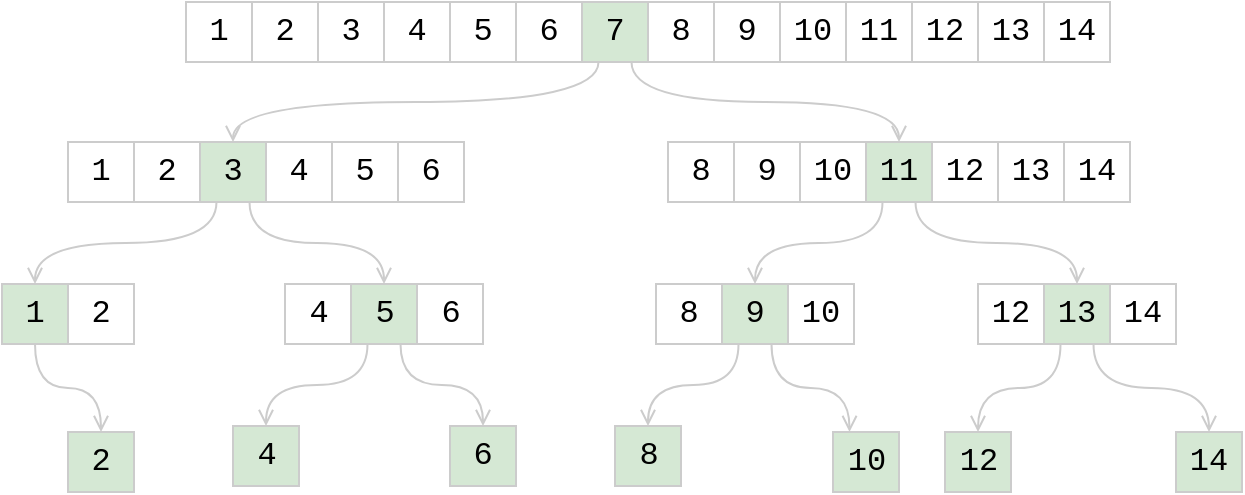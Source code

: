 <mxfile version="12.3.2" type="device" pages="4"><diagram name="v2" id="7lJYrroSqjyWKTX4Cszu"><mxGraphModel dx="946" dy="680" grid="0" gridSize="10" guides="1" tooltips="1" connect="1" arrows="1" fold="1" page="1" pageScale="1" pageWidth="827" pageHeight="1169" math="0" shadow="0"><root><mxCell id="Y4uqdMyhdSrNsO-kaeKr-0"/><mxCell id="Y4uqdMyhdSrNsO-kaeKr-1" parent="Y4uqdMyhdSrNsO-kaeKr-0"/><mxCell id="Y4uqdMyhdSrNsO-kaeKr-2" value="2" style="rounded=0;whiteSpace=wrap;html=1;fontSize=16;fontFamily=Courier New;strokeColor=#CCCCCC;" parent="Y4uqdMyhdSrNsO-kaeKr-1" vertex="1"><mxGeometry x="162" y="79" width="33" height="30" as="geometry"/></mxCell><mxCell id="Y4uqdMyhdSrNsO-kaeKr-3" value="3" style="rounded=0;whiteSpace=wrap;html=1;fontSize=16;fontFamily=Courier New;strokeColor=#CCCCCC;" parent="Y4uqdMyhdSrNsO-kaeKr-1" vertex="1"><mxGeometry x="195" y="79" width="33" height="30" as="geometry"/></mxCell><mxCell id="Y4uqdMyhdSrNsO-kaeKr-4" value="4" style="rounded=0;whiteSpace=wrap;html=1;fontSize=16;fontFamily=Courier New;strokeColor=#CCCCCC;" parent="Y4uqdMyhdSrNsO-kaeKr-1" vertex="1"><mxGeometry x="228" y="79" width="33" height="30" as="geometry"/></mxCell><mxCell id="Y4uqdMyhdSrNsO-kaeKr-5" value="5" style="rounded=0;whiteSpace=wrap;html=1;fontSize=16;fontFamily=Courier New;strokeColor=#CCCCCC;" parent="Y4uqdMyhdSrNsO-kaeKr-1" vertex="1"><mxGeometry x="261" y="79" width="33" height="30" as="geometry"/></mxCell><mxCell id="Y4uqdMyhdSrNsO-kaeKr-6" value="6" style="rounded=0;whiteSpace=wrap;html=1;fontSize=16;fontFamily=Courier New;strokeColor=#CCCCCC;" parent="Y4uqdMyhdSrNsO-kaeKr-1" vertex="1"><mxGeometry x="294" y="79" width="33" height="30" as="geometry"/></mxCell><mxCell id="Y4uqdMyhdSrNsO-kaeKr-7" style="edgeStyle=orthogonalEdgeStyle;rounded=0;orthogonalLoop=1;jettySize=auto;html=1;exitX=0.25;exitY=1;exitDx=0;exitDy=0;entryX=0.5;entryY=0;entryDx=0;entryDy=0;fontFamily=Courier New;fontSize=16;curved=1;strokeColor=#CCCCCC;endArrow=open;endFill=0;" parent="Y4uqdMyhdSrNsO-kaeKr-1" source="Y4uqdMyhdSrNsO-kaeKr-9" target="Y4uqdMyhdSrNsO-kaeKr-21" edge="1"><mxGeometry relative="1" as="geometry"/></mxCell><mxCell id="Y4uqdMyhdSrNsO-kaeKr-8" style="edgeStyle=orthogonalEdgeStyle;rounded=0;orthogonalLoop=1;jettySize=auto;html=1;exitX=0.75;exitY=1;exitDx=0;exitDy=0;entryX=0.5;entryY=0;entryDx=0;entryDy=0;fontFamily=Courier New;fontSize=16;curved=1;strokeColor=#CCCCCC;endArrow=open;endFill=0;" parent="Y4uqdMyhdSrNsO-kaeKr-1" source="Y4uqdMyhdSrNsO-kaeKr-9" target="Y4uqdMyhdSrNsO-kaeKr-31" edge="1"><mxGeometry relative="1" as="geometry"/></mxCell><mxCell id="Y4uqdMyhdSrNsO-kaeKr-9" value="7" style="rounded=0;whiteSpace=wrap;html=1;fontSize=16;fontFamily=Courier New;fillColor=#d5e8d4;strokeColor=#CCCCCC;" parent="Y4uqdMyhdSrNsO-kaeKr-1" vertex="1"><mxGeometry x="327" y="79" width="33" height="30" as="geometry"/></mxCell><mxCell id="Y4uqdMyhdSrNsO-kaeKr-10" value="8" style="rounded=0;whiteSpace=wrap;html=1;fontSize=16;fontFamily=Courier New;strokeColor=#CCCCCC;" parent="Y4uqdMyhdSrNsO-kaeKr-1" vertex="1"><mxGeometry x="360" y="79" width="33" height="30" as="geometry"/></mxCell><mxCell id="Y4uqdMyhdSrNsO-kaeKr-11" value="9" style="rounded=0;whiteSpace=wrap;html=1;fontSize=16;fontFamily=Courier New;strokeColor=#CCCCCC;" parent="Y4uqdMyhdSrNsO-kaeKr-1" vertex="1"><mxGeometry x="393" y="79" width="33" height="30" as="geometry"/></mxCell><mxCell id="Y4uqdMyhdSrNsO-kaeKr-12" value="10" style="rounded=0;whiteSpace=wrap;html=1;fontSize=16;fontFamily=Courier New;strokeColor=#CCCCCC;" parent="Y4uqdMyhdSrNsO-kaeKr-1" vertex="1"><mxGeometry x="426" y="79" width="33" height="30" as="geometry"/></mxCell><mxCell id="Y4uqdMyhdSrNsO-kaeKr-13" value="11" style="rounded=0;whiteSpace=wrap;html=1;fontSize=16;fontFamily=Courier New;strokeColor=#CCCCCC;" parent="Y4uqdMyhdSrNsO-kaeKr-1" vertex="1"><mxGeometry x="459" y="79" width="33" height="30" as="geometry"/></mxCell><mxCell id="Y4uqdMyhdSrNsO-kaeKr-14" value="12" style="rounded=0;whiteSpace=wrap;html=1;fontSize=16;fontFamily=Courier New;strokeColor=#CCCCCC;" parent="Y4uqdMyhdSrNsO-kaeKr-1" vertex="1"><mxGeometry x="492" y="79" width="33" height="30" as="geometry"/></mxCell><mxCell id="Y4uqdMyhdSrNsO-kaeKr-15" value="13" style="rounded=0;whiteSpace=wrap;html=1;fontSize=16;fontFamily=Courier New;strokeColor=#CCCCCC;" parent="Y4uqdMyhdSrNsO-kaeKr-1" vertex="1"><mxGeometry x="525" y="79" width="33" height="30" as="geometry"/></mxCell><mxCell id="Y4uqdMyhdSrNsO-kaeKr-16" value="14" style="rounded=0;whiteSpace=wrap;html=1;fontSize=16;fontFamily=Courier New;strokeColor=#CCCCCC;" parent="Y4uqdMyhdSrNsO-kaeKr-1" vertex="1"><mxGeometry x="558" y="79" width="33" height="30" as="geometry"/></mxCell><mxCell id="Y4uqdMyhdSrNsO-kaeKr-17" value="1" style="rounded=0;whiteSpace=wrap;html=1;fontSize=16;fontFamily=Courier New;strokeColor=#CCCCCC;" parent="Y4uqdMyhdSrNsO-kaeKr-1" vertex="1"><mxGeometry x="129" y="79" width="33" height="30" as="geometry"/></mxCell><mxCell id="Y4uqdMyhdSrNsO-kaeKr-18" value="2" style="rounded=0;whiteSpace=wrap;html=1;fontSize=16;fontFamily=Courier New;strokeColor=#CCCCCC;" parent="Y4uqdMyhdSrNsO-kaeKr-1" vertex="1"><mxGeometry x="103" y="149" width="33" height="30" as="geometry"/></mxCell><mxCell id="Y4uqdMyhdSrNsO-kaeKr-19" style="edgeStyle=orthogonalEdgeStyle;rounded=0;orthogonalLoop=1;jettySize=auto;html=1;exitX=0.25;exitY=1;exitDx=0;exitDy=0;entryX=0.5;entryY=0;entryDx=0;entryDy=0;fontFamily=Courier New;fontSize=16;curved=1;strokeColor=#CCCCCC;endArrow=open;endFill=0;" parent="Y4uqdMyhdSrNsO-kaeKr-1" source="Y4uqdMyhdSrNsO-kaeKr-21" target="Y4uqdMyhdSrNsO-kaeKr-37" edge="1"><mxGeometry relative="1" as="geometry"/></mxCell><mxCell id="Y4uqdMyhdSrNsO-kaeKr-20" style="edgeStyle=orthogonalEdgeStyle;rounded=0;orthogonalLoop=1;jettySize=auto;html=1;exitX=0.75;exitY=1;exitDx=0;exitDy=0;fontFamily=Courier New;fontSize=16;curved=1;strokeColor=#CCCCCC;endArrow=open;endFill=0;" parent="Y4uqdMyhdSrNsO-kaeKr-1" source="Y4uqdMyhdSrNsO-kaeKr-21" target="Y4uqdMyhdSrNsO-kaeKr-41" edge="1"><mxGeometry relative="1" as="geometry"/></mxCell><mxCell id="Y4uqdMyhdSrNsO-kaeKr-21" value="3" style="rounded=0;whiteSpace=wrap;html=1;fontSize=16;fontFamily=Courier New;fillColor=#d5e8d4;strokeColor=#CCCCCC;" parent="Y4uqdMyhdSrNsO-kaeKr-1" vertex="1"><mxGeometry x="136" y="149" width="33" height="30" as="geometry"/></mxCell><mxCell id="Y4uqdMyhdSrNsO-kaeKr-22" value="4" style="rounded=0;whiteSpace=wrap;html=1;fontSize=16;fontFamily=Courier New;strokeColor=#CCCCCC;" parent="Y4uqdMyhdSrNsO-kaeKr-1" vertex="1"><mxGeometry x="169" y="149" width="33" height="30" as="geometry"/></mxCell><mxCell id="Y4uqdMyhdSrNsO-kaeKr-23" value="5" style="rounded=0;whiteSpace=wrap;html=1;fontSize=16;fontFamily=Courier New;strokeColor=#CCCCCC;" parent="Y4uqdMyhdSrNsO-kaeKr-1" vertex="1"><mxGeometry x="202" y="149" width="33" height="30" as="geometry"/></mxCell><mxCell id="Y4uqdMyhdSrNsO-kaeKr-24" value="6" style="rounded=0;whiteSpace=wrap;html=1;fontSize=16;fontFamily=Courier New;strokeColor=#CCCCCC;" parent="Y4uqdMyhdSrNsO-kaeKr-1" vertex="1"><mxGeometry x="235" y="149" width="33" height="30" as="geometry"/></mxCell><mxCell id="Y4uqdMyhdSrNsO-kaeKr-25" value="1" style="rounded=0;whiteSpace=wrap;html=1;fontSize=16;fontFamily=Courier New;strokeColor=#CCCCCC;" parent="Y4uqdMyhdSrNsO-kaeKr-1" vertex="1"><mxGeometry x="70" y="149" width="33" height="30" as="geometry"/></mxCell><mxCell id="Y4uqdMyhdSrNsO-kaeKr-26" value="8" style="rounded=0;whiteSpace=wrap;html=1;fontSize=16;fontFamily=Courier New;strokeColor=#CCCCCC;" parent="Y4uqdMyhdSrNsO-kaeKr-1" vertex="1"><mxGeometry x="370" y="149" width="33" height="30" as="geometry"/></mxCell><mxCell id="Y4uqdMyhdSrNsO-kaeKr-27" value="9" style="rounded=0;whiteSpace=wrap;html=1;fontSize=16;fontFamily=Courier New;strokeColor=#CCCCCC;" parent="Y4uqdMyhdSrNsO-kaeKr-1" vertex="1"><mxGeometry x="403" y="149" width="33" height="30" as="geometry"/></mxCell><mxCell id="Y4uqdMyhdSrNsO-kaeKr-28" value="10" style="rounded=0;whiteSpace=wrap;html=1;fontSize=16;fontFamily=Courier New;strokeColor=#CCCCCC;" parent="Y4uqdMyhdSrNsO-kaeKr-1" vertex="1"><mxGeometry x="436" y="149" width="33" height="30" as="geometry"/></mxCell><mxCell id="Y4uqdMyhdSrNsO-kaeKr-29" style="edgeStyle=orthogonalEdgeStyle;rounded=0;orthogonalLoop=1;jettySize=auto;html=1;exitX=0.25;exitY=1;exitDx=0;exitDy=0;entryX=0.5;entryY=0;entryDx=0;entryDy=0;fontFamily=Courier New;fontSize=16;curved=1;strokeColor=#CCCCCC;endArrow=open;endFill=0;" parent="Y4uqdMyhdSrNsO-kaeKr-1" source="Y4uqdMyhdSrNsO-kaeKr-31" target="Y4uqdMyhdSrNsO-kaeKr-46" edge="1"><mxGeometry relative="1" as="geometry"/></mxCell><mxCell id="Y4uqdMyhdSrNsO-kaeKr-30" style="edgeStyle=orthogonalEdgeStyle;rounded=0;orthogonalLoop=1;jettySize=auto;html=1;exitX=0.75;exitY=1;exitDx=0;exitDy=0;entryX=0.5;entryY=0;entryDx=0;entryDy=0;fontFamily=Courier New;fontSize=16;curved=1;strokeColor=#CCCCCC;endArrow=open;endFill=0;" parent="Y4uqdMyhdSrNsO-kaeKr-1" source="Y4uqdMyhdSrNsO-kaeKr-31" target="Y4uqdMyhdSrNsO-kaeKr-51" edge="1"><mxGeometry relative="1" as="geometry"/></mxCell><mxCell id="Y4uqdMyhdSrNsO-kaeKr-31" value="11" style="rounded=0;whiteSpace=wrap;html=1;fontSize=16;fontFamily=Courier New;fillColor=#d5e8d4;strokeColor=#CCCCCC;" parent="Y4uqdMyhdSrNsO-kaeKr-1" vertex="1"><mxGeometry x="469" y="149" width="33" height="30" as="geometry"/></mxCell><mxCell id="Y4uqdMyhdSrNsO-kaeKr-32" value="12" style="rounded=0;whiteSpace=wrap;html=1;fontSize=16;fontFamily=Courier New;strokeColor=#CCCCCC;" parent="Y4uqdMyhdSrNsO-kaeKr-1" vertex="1"><mxGeometry x="502" y="149" width="33" height="30" as="geometry"/></mxCell><mxCell id="Y4uqdMyhdSrNsO-kaeKr-33" value="13" style="rounded=0;whiteSpace=wrap;html=1;fontSize=16;fontFamily=Courier New;strokeColor=#CCCCCC;" parent="Y4uqdMyhdSrNsO-kaeKr-1" vertex="1"><mxGeometry x="535" y="149" width="33" height="30" as="geometry"/></mxCell><mxCell id="Y4uqdMyhdSrNsO-kaeKr-34" value="14" style="rounded=0;whiteSpace=wrap;html=1;fontSize=16;fontFamily=Courier New;strokeColor=#CCCCCC;" parent="Y4uqdMyhdSrNsO-kaeKr-1" vertex="1"><mxGeometry x="568" y="149" width="33" height="30" as="geometry"/></mxCell><mxCell id="Y4uqdMyhdSrNsO-kaeKr-35" value="2" style="rounded=0;whiteSpace=wrap;html=1;fontSize=16;fontFamily=Courier New;strokeColor=#CCCCCC;" parent="Y4uqdMyhdSrNsO-kaeKr-1" vertex="1"><mxGeometry x="70" y="220" width="33" height="30" as="geometry"/></mxCell><mxCell id="Y4uqdMyhdSrNsO-kaeKr-36" style="edgeStyle=orthogonalEdgeStyle;rounded=0;orthogonalLoop=1;jettySize=auto;html=1;exitX=0.5;exitY=1;exitDx=0;exitDy=0;entryX=0.5;entryY=0;entryDx=0;entryDy=0;fontFamily=Courier New;fontSize=16;curved=1;strokeColor=#CCCCCC;endArrow=open;endFill=0;" parent="Y4uqdMyhdSrNsO-kaeKr-1" source="Y4uqdMyhdSrNsO-kaeKr-37" target="Y4uqdMyhdSrNsO-kaeKr-53" edge="1"><mxGeometry relative="1" as="geometry"/></mxCell><mxCell id="Y4uqdMyhdSrNsO-kaeKr-37" value="1" style="rounded=0;whiteSpace=wrap;html=1;fontSize=16;fontFamily=Courier New;fillColor=#d5e8d4;strokeColor=#CCCCCC;" parent="Y4uqdMyhdSrNsO-kaeKr-1" vertex="1"><mxGeometry x="37" y="220" width="33" height="30" as="geometry"/></mxCell><mxCell id="Y4uqdMyhdSrNsO-kaeKr-38" value="4" style="rounded=0;whiteSpace=wrap;html=1;fontSize=16;fontFamily=Courier New;strokeColor=#CCCCCC;" parent="Y4uqdMyhdSrNsO-kaeKr-1" vertex="1"><mxGeometry x="178.5" y="220" width="33" height="30" as="geometry"/></mxCell><mxCell id="Y4uqdMyhdSrNsO-kaeKr-39" style="edgeStyle=orthogonalEdgeStyle;rounded=0;orthogonalLoop=1;jettySize=auto;html=1;exitX=0.25;exitY=1;exitDx=0;exitDy=0;fontFamily=Courier New;fontSize=16;curved=1;strokeColor=#CCCCCC;endArrow=open;endFill=0;" parent="Y4uqdMyhdSrNsO-kaeKr-1" source="Y4uqdMyhdSrNsO-kaeKr-41" target="Y4uqdMyhdSrNsO-kaeKr-54" edge="1"><mxGeometry relative="1" as="geometry"/></mxCell><mxCell id="Y4uqdMyhdSrNsO-kaeKr-40" style="edgeStyle=orthogonalEdgeStyle;rounded=0;orthogonalLoop=1;jettySize=auto;html=1;exitX=0.75;exitY=1;exitDx=0;exitDy=0;fontFamily=Courier New;fontSize=16;curved=1;strokeColor=#CCCCCC;endArrow=open;endFill=0;" parent="Y4uqdMyhdSrNsO-kaeKr-1" source="Y4uqdMyhdSrNsO-kaeKr-41" target="Y4uqdMyhdSrNsO-kaeKr-55" edge="1"><mxGeometry relative="1" as="geometry"/></mxCell><mxCell id="Y4uqdMyhdSrNsO-kaeKr-41" value="5" style="rounded=0;whiteSpace=wrap;html=1;fontSize=16;fontFamily=Courier New;fillColor=#d5e8d4;strokeColor=#CCCCCC;" parent="Y4uqdMyhdSrNsO-kaeKr-1" vertex="1"><mxGeometry x="211.5" y="220" width="33" height="30" as="geometry"/></mxCell><mxCell id="Y4uqdMyhdSrNsO-kaeKr-42" value="6" style="rounded=0;whiteSpace=wrap;html=1;fontSize=16;fontFamily=Courier New;strokeColor=#CCCCCC;" parent="Y4uqdMyhdSrNsO-kaeKr-1" vertex="1"><mxGeometry x="244.5" y="220" width="33" height="30" as="geometry"/></mxCell><mxCell id="Y4uqdMyhdSrNsO-kaeKr-43" value="8" style="rounded=0;whiteSpace=wrap;html=1;fontSize=16;fontFamily=Courier New;strokeColor=#CCCCCC;" parent="Y4uqdMyhdSrNsO-kaeKr-1" vertex="1"><mxGeometry x="364" y="220" width="33" height="30" as="geometry"/></mxCell><mxCell id="Y4uqdMyhdSrNsO-kaeKr-44" style="edgeStyle=orthogonalEdgeStyle;rounded=0;orthogonalLoop=1;jettySize=auto;html=1;exitX=0.75;exitY=1;exitDx=0;exitDy=0;entryX=0.25;entryY=0;entryDx=0;entryDy=0;fontFamily=Courier New;fontSize=16;curved=1;strokeColor=#CCCCCC;endArrow=open;endFill=0;" parent="Y4uqdMyhdSrNsO-kaeKr-1" source="Y4uqdMyhdSrNsO-kaeKr-46" target="Y4uqdMyhdSrNsO-kaeKr-57" edge="1"><mxGeometry relative="1" as="geometry"/></mxCell><mxCell id="Y4uqdMyhdSrNsO-kaeKr-45" style="edgeStyle=orthogonalEdgeStyle;rounded=0;orthogonalLoop=1;jettySize=auto;html=1;exitX=0.25;exitY=1;exitDx=0;exitDy=0;entryX=0.5;entryY=0;entryDx=0;entryDy=0;fontFamily=Courier New;fontSize=16;curved=1;strokeColor=#CCCCCC;endArrow=open;endFill=0;" parent="Y4uqdMyhdSrNsO-kaeKr-1" source="Y4uqdMyhdSrNsO-kaeKr-46" target="Y4uqdMyhdSrNsO-kaeKr-56" edge="1"><mxGeometry relative="1" as="geometry"/></mxCell><mxCell id="Y4uqdMyhdSrNsO-kaeKr-46" value="9" style="rounded=0;whiteSpace=wrap;html=1;fontSize=16;fontFamily=Courier New;fillColor=#d5e8d4;strokeColor=#CCCCCC;" parent="Y4uqdMyhdSrNsO-kaeKr-1" vertex="1"><mxGeometry x="397" y="220" width="33" height="30" as="geometry"/></mxCell><mxCell id="Y4uqdMyhdSrNsO-kaeKr-47" value="10" style="rounded=0;whiteSpace=wrap;html=1;fontSize=16;fontFamily=Courier New;strokeColor=#CCCCCC;" parent="Y4uqdMyhdSrNsO-kaeKr-1" vertex="1"><mxGeometry x="430" y="220" width="33" height="30" as="geometry"/></mxCell><mxCell id="Y4uqdMyhdSrNsO-kaeKr-48" value="12" style="rounded=0;whiteSpace=wrap;html=1;fontSize=16;fontFamily=Courier New;strokeColor=#CCCCCC;" parent="Y4uqdMyhdSrNsO-kaeKr-1" vertex="1"><mxGeometry x="525" y="220" width="33" height="30" as="geometry"/></mxCell><mxCell id="Y4uqdMyhdSrNsO-kaeKr-49" style="edgeStyle=orthogonalEdgeStyle;rounded=0;orthogonalLoop=1;jettySize=auto;html=1;exitX=0.25;exitY=1;exitDx=0;exitDy=0;entryX=0.5;entryY=0;entryDx=0;entryDy=0;fontFamily=Courier New;fontSize=16;curved=1;strokeColor=#CCCCCC;endArrow=open;endFill=0;" parent="Y4uqdMyhdSrNsO-kaeKr-1" source="Y4uqdMyhdSrNsO-kaeKr-51" target="Y4uqdMyhdSrNsO-kaeKr-58" edge="1"><mxGeometry relative="1" as="geometry"/></mxCell><mxCell id="Y4uqdMyhdSrNsO-kaeKr-50" style="edgeStyle=orthogonalEdgeStyle;rounded=0;orthogonalLoop=1;jettySize=auto;html=1;exitX=0.75;exitY=1;exitDx=0;exitDy=0;fontFamily=Courier New;fontSize=16;curved=1;strokeColor=#CCCCCC;endArrow=open;endFill=0;" parent="Y4uqdMyhdSrNsO-kaeKr-1" source="Y4uqdMyhdSrNsO-kaeKr-51" target="Y4uqdMyhdSrNsO-kaeKr-59" edge="1"><mxGeometry relative="1" as="geometry"/></mxCell><mxCell id="Y4uqdMyhdSrNsO-kaeKr-51" value="13" style="rounded=0;whiteSpace=wrap;html=1;fontSize=16;fontFamily=Courier New;fillColor=#d5e8d4;strokeColor=#CCCCCC;" parent="Y4uqdMyhdSrNsO-kaeKr-1" vertex="1"><mxGeometry x="558" y="220" width="33" height="30" as="geometry"/></mxCell><mxCell id="Y4uqdMyhdSrNsO-kaeKr-52" value="14" style="rounded=0;whiteSpace=wrap;html=1;fontSize=16;fontFamily=Courier New;strokeColor=#CCCCCC;" parent="Y4uqdMyhdSrNsO-kaeKr-1" vertex="1"><mxGeometry x="591" y="220" width="33" height="30" as="geometry"/></mxCell><mxCell id="Y4uqdMyhdSrNsO-kaeKr-53" value="2" style="rounded=0;whiteSpace=wrap;html=1;fontSize=16;fontFamily=Courier New;fillColor=#d5e8d4;strokeColor=#CCCCCC;" parent="Y4uqdMyhdSrNsO-kaeKr-1" vertex="1"><mxGeometry x="70" y="294" width="33" height="30" as="geometry"/></mxCell><mxCell id="Y4uqdMyhdSrNsO-kaeKr-54" value="4" style="rounded=0;whiteSpace=wrap;html=1;fontSize=16;fontFamily=Courier New;fillColor=#d5e8d4;strokeColor=#CCCCCC;" parent="Y4uqdMyhdSrNsO-kaeKr-1" vertex="1"><mxGeometry x="152.5" y="291" width="33" height="30" as="geometry"/></mxCell><mxCell id="Y4uqdMyhdSrNsO-kaeKr-55" value="6" style="rounded=0;whiteSpace=wrap;html=1;fontSize=16;fontFamily=Courier New;fillColor=#d5e8d4;strokeColor=#CCCCCC;" parent="Y4uqdMyhdSrNsO-kaeKr-1" vertex="1"><mxGeometry x="261" y="291" width="33" height="30" as="geometry"/></mxCell><mxCell id="Y4uqdMyhdSrNsO-kaeKr-56" value="8" style="rounded=0;whiteSpace=wrap;html=1;fontSize=16;fontFamily=Courier New;fillColor=#d5e8d4;strokeColor=#CCCCCC;" parent="Y4uqdMyhdSrNsO-kaeKr-1" vertex="1"><mxGeometry x="343.5" y="291" width="33" height="30" as="geometry"/></mxCell><mxCell id="Y4uqdMyhdSrNsO-kaeKr-57" value="10" style="rounded=0;whiteSpace=wrap;html=1;fontSize=16;fontFamily=Courier New;fillColor=#d5e8d4;strokeColor=#CCCCCC;" parent="Y4uqdMyhdSrNsO-kaeKr-1" vertex="1"><mxGeometry x="452.5" y="294" width="33" height="30" as="geometry"/></mxCell><mxCell id="Y4uqdMyhdSrNsO-kaeKr-58" value="12" style="rounded=0;whiteSpace=wrap;html=1;fontSize=16;fontFamily=Courier New;fillColor=#d5e8d4;strokeColor=#CCCCCC;" parent="Y4uqdMyhdSrNsO-kaeKr-1" vertex="1"><mxGeometry x="508.5" y="294" width="33" height="30" as="geometry"/></mxCell><mxCell id="Y4uqdMyhdSrNsO-kaeKr-59" value="14" style="rounded=0;whiteSpace=wrap;html=1;fontSize=16;fontFamily=Courier New;fillColor=#d5e8d4;strokeColor=#CCCCCC;" parent="Y4uqdMyhdSrNsO-kaeKr-1" vertex="1"><mxGeometry x="624" y="294" width="33" height="30" as="geometry"/></mxCell></root></mxGraphModel></diagram><diagram id="-2y6bXftov10e2SPXO-E" name="merge sort"><mxGraphModel dx="378" dy="272" grid="1" gridSize="10" guides="1" tooltips="1" connect="1" arrows="1" fold="1" page="1" pageScale="1" pageWidth="827" pageHeight="1169" math="0" shadow="0"><root><mxCell id="rEz4fcOMUnYc_8mYjlGf-0"/><mxCell id="rEz4fcOMUnYc_8mYjlGf-1" parent="rEz4fcOMUnYc_8mYjlGf-0"/><mxCell id="UuM32D03puQmRYIrZAV6-15" style="edgeStyle=orthogonalEdgeStyle;rounded=0;orthogonalLoop=1;jettySize=auto;html=1;exitX=0.25;exitY=1;exitDx=0;exitDy=0;" edge="1" parent="rEz4fcOMUnYc_8mYjlGf-1" source="UuM32D03puQmRYIrZAV6-14" target="UuM32D03puQmRYIrZAV6-12"><mxGeometry relative="1" as="geometry"/></mxCell><mxCell id="UuM32D03puQmRYIrZAV6-16" style="edgeStyle=orthogonalEdgeStyle;rounded=0;orthogonalLoop=1;jettySize=auto;html=1;exitX=0.75;exitY=1;exitDx=0;exitDy=0;" edge="1" parent="rEz4fcOMUnYc_8mYjlGf-1" source="UuM32D03puQmRYIrZAV6-14" target="UuM32D03puQmRYIrZAV6-13"><mxGeometry relative="1" as="geometry"/></mxCell><mxCell id="UuM32D03puQmRYIrZAV6-14" value="" style="rounded=0;whiteSpace=wrap;html=1;dashed=1;strokeColor=#808080;" vertex="1" parent="rEz4fcOMUnYc_8mYjlGf-1"><mxGeometry x="291" y="73" width="244" height="58" as="geometry"/></mxCell><mxCell id="UuM32D03puQmRYIrZAV6-13" value="" style="rounded=0;whiteSpace=wrap;html=1;dashed=1;strokeColor=#808080;" vertex="1" parent="rEz4fcOMUnYc_8mYjlGf-1"><mxGeometry x="475" y="168" width="120" height="42" as="geometry"/></mxCell><mxCell id="UuM32D03puQmRYIrZAV6-31" style="edgeStyle=orthogonalEdgeStyle;rounded=0;orthogonalLoop=1;jettySize=auto;html=1;exitX=0.25;exitY=1;exitDx=0;exitDy=0;entryX=0.5;entryY=0;entryDx=0;entryDy=0;" edge="1" parent="rEz4fcOMUnYc_8mYjlGf-1" source="UuM32D03puQmRYIrZAV6-12" target="UuM32D03puQmRYIrZAV6-19"><mxGeometry relative="1" as="geometry"><Array as="points"><mxPoint x="261" y="220"/><mxPoint x="196" y="220"/></Array></mxGeometry></mxCell><mxCell id="UuM32D03puQmRYIrZAV6-32" style="edgeStyle=orthogonalEdgeStyle;rounded=0;orthogonalLoop=1;jettySize=auto;html=1;exitX=0.75;exitY=1;exitDx=0;exitDy=0;entryX=0.25;entryY=0;entryDx=0;entryDy=0;" edge="1" parent="rEz4fcOMUnYc_8mYjlGf-1" source="UuM32D03puQmRYIrZAV6-12" target="UuM32D03puQmRYIrZAV6-20"><mxGeometry relative="1" as="geometry"><Array as="points"><mxPoint x="321" y="220"/><mxPoint x="347" y="220"/></Array></mxGeometry></mxCell><mxCell id="UuM32D03puQmRYIrZAV6-12" value="" style="rounded=0;whiteSpace=wrap;html=1;dashed=1;strokeColor=#808080;" vertex="1" parent="rEz4fcOMUnYc_8mYjlGf-1"><mxGeometry x="231" y="168" width="120" height="42" as="geometry"/></mxCell><mxCell id="UuM32D03puQmRYIrZAV6-0" value="4" style="rounded=0;whiteSpace=wrap;html=1;fontSize=16;fontFamily=Courier New;strokeColor=#CCCCCC;" vertex="1" parent="rEz4fcOMUnYc_8mYjlGf-1"><mxGeometry x="347" y="83" width="33" height="30" as="geometry"/></mxCell><mxCell id="UuM32D03puQmRYIrZAV6-1" value="2" style="rounded=0;whiteSpace=wrap;html=1;fontSize=16;fontFamily=Courier New;strokeColor=#CCCCCC;" vertex="1" parent="rEz4fcOMUnYc_8mYjlGf-1"><mxGeometry x="380" y="83" width="33" height="30" as="geometry"/></mxCell><mxCell id="UuM32D03puQmRYIrZAV6-2" value="8" style="rounded=0;whiteSpace=wrap;html=1;fontSize=16;fontFamily=Courier New;strokeColor=#CCCCCC;" vertex="1" parent="rEz4fcOMUnYc_8mYjlGf-1"><mxGeometry x="413" y="83" width="33" height="30" as="geometry"/></mxCell><mxCell id="UuM32D03puQmRYIrZAV6-3" value="3" style="rounded=0;whiteSpace=wrap;html=1;fontSize=16;fontFamily=Courier New;strokeColor=#CCCCCC;" vertex="1" parent="rEz4fcOMUnYc_8mYjlGf-1"><mxGeometry x="446" y="83" width="33" height="30" as="geometry"/></mxCell><mxCell id="UuM32D03puQmRYIrZAV6-4" value="1" style="rounded=0;whiteSpace=wrap;html=1;fontSize=16;fontFamily=Courier New;strokeColor=#CCCCCC;" vertex="1" parent="rEz4fcOMUnYc_8mYjlGf-1"><mxGeometry x="479" y="83" width="33" height="30" as="geometry"/></mxCell><mxCell id="UuM32D03puQmRYIrZAV6-5" value="6" style="rounded=0;whiteSpace=wrap;html=1;fontSize=16;fontFamily=Courier New;strokeColor=#CCCCCC;" vertex="1" parent="rEz4fcOMUnYc_8mYjlGf-1"><mxGeometry x="314" y="83" width="33" height="30" as="geometry"/></mxCell><mxCell id="UuM32D03puQmRYIrZAV6-6" value="4" style="rounded=0;whiteSpace=wrap;html=1;fontSize=16;fontFamily=Courier New;strokeColor=#CCCCCC;" vertex="1" parent="rEz4fcOMUnYc_8mYjlGf-1"><mxGeometry x="273" y="175" width="33" height="30" as="geometry"/></mxCell><mxCell id="UuM32D03puQmRYIrZAV6-7" value="2" style="rounded=0;whiteSpace=wrap;html=1;fontSize=16;fontFamily=Courier New;strokeColor=#CCCCCC;" vertex="1" parent="rEz4fcOMUnYc_8mYjlGf-1"><mxGeometry x="306" y="175" width="33" height="30" as="geometry"/></mxCell><mxCell id="UuM32D03puQmRYIrZAV6-8" value="6" style="rounded=0;whiteSpace=wrap;html=1;fontSize=16;fontFamily=Courier New;strokeColor=#CCCCCC;" vertex="1" parent="rEz4fcOMUnYc_8mYjlGf-1"><mxGeometry x="240" y="175" width="33" height="30" as="geometry"/></mxCell><mxCell id="UuM32D03puQmRYIrZAV6-9" value="8" style="rounded=0;whiteSpace=wrap;html=1;fontSize=16;fontFamily=Courier New;strokeColor=#CCCCCC;" vertex="1" parent="rEz4fcOMUnYc_8mYjlGf-1"><mxGeometry x="485.5" y="175" width="33" height="30" as="geometry"/></mxCell><mxCell id="UuM32D03puQmRYIrZAV6-10" value="3" style="rounded=0;whiteSpace=wrap;html=1;fontSize=16;fontFamily=Courier New;strokeColor=#CCCCCC;" vertex="1" parent="rEz4fcOMUnYc_8mYjlGf-1"><mxGeometry x="518.5" y="175" width="33" height="30" as="geometry"/></mxCell><mxCell id="UuM32D03puQmRYIrZAV6-11" value="1" style="rounded=0;whiteSpace=wrap;html=1;fontSize=16;fontFamily=Courier New;strokeColor=#CCCCCC;" vertex="1" parent="rEz4fcOMUnYc_8mYjlGf-1"><mxGeometry x="551.5" y="175" width="33" height="30" as="geometry"/></mxCell><mxCell id="UuM32D03puQmRYIrZAV6-33" style="edgeStyle=orthogonalEdgeStyle;rounded=0;orthogonalLoop=1;jettySize=auto;html=1;exitX=0.5;exitY=1;exitDx=0;exitDy=0;entryX=0.5;entryY=0;entryDx=0;entryDy=0;" edge="1" parent="rEz4fcOMUnYc_8mYjlGf-1" source="UuM32D03puQmRYIrZAV6-18" target="UuM32D03puQmRYIrZAV6-22"><mxGeometry relative="1" as="geometry"><Array as="points"><mxPoint x="322" y="280"/><mxPoint x="298" y="280"/></Array></mxGeometry></mxCell><mxCell id="UuM32D03puQmRYIrZAV6-18" value="4" style="rounded=0;whiteSpace=wrap;html=1;fontSize=16;fontFamily=Courier New;strokeColor=#CCCCCC;" vertex="1" parent="rEz4fcOMUnYc_8mYjlGf-1"><mxGeometry x="306" y="240" width="33" height="30" as="geometry"/></mxCell><mxCell id="UuM32D03puQmRYIrZAV6-19" value="6" style="rounded=0;whiteSpace=wrap;html=1;fontSize=16;fontFamily=Courier New;strokeColor=#CCCCCC;" vertex="1" parent="rEz4fcOMUnYc_8mYjlGf-1"><mxGeometry x="180" y="240" width="33" height="30" as="geometry"/></mxCell><mxCell id="UuM32D03puQmRYIrZAV6-34" style="edgeStyle=orthogonalEdgeStyle;rounded=0;orthogonalLoop=1;jettySize=auto;html=1;exitX=0.5;exitY=1;exitDx=0;exitDy=0;entryX=0.5;entryY=0;entryDx=0;entryDy=0;" edge="1" parent="rEz4fcOMUnYc_8mYjlGf-1" source="UuM32D03puQmRYIrZAV6-20" target="UuM32D03puQmRYIrZAV6-26"><mxGeometry relative="1" as="geometry"><Array as="points"><mxPoint x="356" y="280"/><mxPoint x="388" y="280"/></Array></mxGeometry></mxCell><mxCell id="UuM32D03puQmRYIrZAV6-20" value="2" style="rounded=0;whiteSpace=wrap;html=1;fontSize=16;fontFamily=Courier New;strokeColor=#CCCCCC;" vertex="1" parent="rEz4fcOMUnYc_8mYjlGf-1"><mxGeometry x="339" y="240" width="33" height="30" as="geometry"/></mxCell><mxCell id="UuM32D03puQmRYIrZAV6-22" value="4" style="rounded=0;whiteSpace=wrap;html=1;fontSize=16;fontFamily=Courier New;strokeColor=#CCCCCC;" vertex="1" parent="rEz4fcOMUnYc_8mYjlGf-1"><mxGeometry x="281" y="300" width="33" height="30" as="geometry"/></mxCell><mxCell id="UuM32D03puQmRYIrZAV6-23" value="8" style="rounded=0;whiteSpace=wrap;html=1;fontSize=16;fontFamily=Courier New;strokeColor=#CCCCCC;" vertex="1" parent="rEz4fcOMUnYc_8mYjlGf-1"><mxGeometry x="475" y="240" width="33" height="30" as="geometry"/></mxCell><mxCell id="UuM32D03puQmRYIrZAV6-29" style="edgeStyle=orthogonalEdgeStyle;rounded=0;orthogonalLoop=1;jettySize=auto;html=1;exitX=0.5;exitY=1;exitDx=0;exitDy=0;entryX=0.5;entryY=0;entryDx=0;entryDy=0;" edge="1" parent="rEz4fcOMUnYc_8mYjlGf-1" source="UuM32D03puQmRYIrZAV6-24" target="UuM32D03puQmRYIrZAV6-27"><mxGeometry relative="1" as="geometry"><Array as="points"><mxPoint x="576" y="280"/><mxPoint x="552" y="280"/></Array></mxGeometry></mxCell><mxCell id="UuM32D03puQmRYIrZAV6-24" value="3" style="rounded=0;whiteSpace=wrap;html=1;fontSize=16;fontFamily=Courier New;strokeColor=#CCCCCC;" vertex="1" parent="rEz4fcOMUnYc_8mYjlGf-1"><mxGeometry x="560" y="240" width="33" height="30" as="geometry"/></mxCell><mxCell id="UuM32D03puQmRYIrZAV6-30" style="edgeStyle=orthogonalEdgeStyle;rounded=0;orthogonalLoop=1;jettySize=auto;html=1;exitX=0.5;exitY=1;exitDx=0;exitDy=0;entryX=0.5;entryY=0;entryDx=0;entryDy=0;" edge="1" parent="rEz4fcOMUnYc_8mYjlGf-1" source="UuM32D03puQmRYIrZAV6-25" target="UuM32D03puQmRYIrZAV6-28"><mxGeometry relative="1" as="geometry"><Array as="points"><mxPoint x="610" y="280"/><mxPoint x="636" y="280"/></Array></mxGeometry></mxCell><mxCell id="UuM32D03puQmRYIrZAV6-25" value="1" style="rounded=0;whiteSpace=wrap;html=1;fontSize=16;fontFamily=Courier New;strokeColor=#CCCCCC;" vertex="1" parent="rEz4fcOMUnYc_8mYjlGf-1"><mxGeometry x="593" y="240" width="33" height="30" as="geometry"/></mxCell><mxCell id="UuM32D03puQmRYIrZAV6-26" value="2" style="rounded=0;whiteSpace=wrap;html=1;fontSize=16;fontFamily=Courier New;strokeColor=#CCCCCC;" vertex="1" parent="rEz4fcOMUnYc_8mYjlGf-1"><mxGeometry x="372" y="300" width="33" height="30" as="geometry"/></mxCell><mxCell id="UuM32D03puQmRYIrZAV6-27" value="3" style="rounded=0;whiteSpace=wrap;html=1;fontSize=16;fontFamily=Courier New;strokeColor=#CCCCCC;" vertex="1" parent="rEz4fcOMUnYc_8mYjlGf-1"><mxGeometry x="535" y="300" width="33" height="30" as="geometry"/></mxCell><mxCell id="UuM32D03puQmRYIrZAV6-28" value="1" style="rounded=0;whiteSpace=wrap;html=1;fontSize=16;fontFamily=Courier New;strokeColor=#CCCCCC;" vertex="1" parent="rEz4fcOMUnYc_8mYjlGf-1"><mxGeometry x="620" y="300" width="33" height="30" as="geometry"/></mxCell></root></mxGraphModel></diagram><diagram name="Copy of merge sort" id="LaZTOP-f6ujFipye2F7F"><mxGraphModel dx="652" dy="469" grid="1" gridSize="10" guides="1" tooltips="1" connect="1" arrows="1" fold="1" page="1" pageScale="1" pageWidth="827" pageHeight="1169" math="0" shadow="0"><root><mxCell id="mEnZJ7gGq0gWUhakVVIa-0"/><mxCell id="mEnZJ7gGq0gWUhakVVIa-1" parent="mEnZJ7gGq0gWUhakVVIa-0"/><mxCell id="mEnZJ7gGq0gWUhakVVIa-2" style="rounded=0;orthogonalLoop=1;jettySize=auto;html=1;exitX=0.25;exitY=1;exitDx=0;exitDy=0;entryX=0.5;entryY=0;entryDx=0;entryDy=0;strokeColor=#808080;endArrow=open;endFill=0;" edge="1" parent="mEnZJ7gGq0gWUhakVVIa-1" source="mEnZJ7gGq0gWUhakVVIa-9" target="mEnZJ7gGq0gWUhakVVIa-15"><mxGeometry relative="1" as="geometry"><mxPoint x="352" y="131" as="sourcePoint"/><mxPoint x="290.952" y="168" as="targetPoint"/></mxGeometry></mxCell><mxCell id="mEnZJ7gGq0gWUhakVVIa-44" value="1" style="text;html=1;align=center;verticalAlign=middle;resizable=0;points=[];;labelBackgroundColor=#ffffff;fontFamily=Courier New;" vertex="1" connectable="0" parent="mEnZJ7gGq0gWUhakVVIa-2"><mxGeometry x="-0.359" y="-1" relative="1" as="geometry"><mxPoint x="-11" y="5.5" as="offset"/></mxGeometry></mxCell><mxCell id="mEnZJ7gGq0gWUhakVVIa-9" value="4" style="rounded=0;whiteSpace=wrap;html=1;fontSize=16;fontFamily=Courier New;strokeColor=#CCCCCC;" vertex="1" parent="mEnZJ7gGq0gWUhakVVIa-1"><mxGeometry x="347" y="83" width="33" height="30" as="geometry"/></mxCell><mxCell id="mEnZJ7gGq0gWUhakVVIa-10" value="2" style="rounded=0;whiteSpace=wrap;html=1;fontSize=16;fontFamily=Courier New;strokeColor=#CCCCCC;" vertex="1" parent="mEnZJ7gGq0gWUhakVVIa-1"><mxGeometry x="380" y="83" width="33" height="30" as="geometry"/></mxCell><mxCell id="mEnZJ7gGq0gWUhakVVIa-11" value="8" style="rounded=0;whiteSpace=wrap;html=1;fontSize=16;fontFamily=Courier New;strokeColor=#CCCCCC;" vertex="1" parent="mEnZJ7gGq0gWUhakVVIa-1"><mxGeometry x="413" y="83" width="33" height="30" as="geometry"/></mxCell><mxCell id="mEnZJ7gGq0gWUhakVVIa-35" style="edgeStyle=none;rounded=0;orthogonalLoop=1;jettySize=auto;html=1;exitX=0.5;exitY=1;exitDx=0;exitDy=0;entryX=0.5;entryY=0;entryDx=0;entryDy=0;endArrow=open;endFill=0;strokeColor=#808080;" edge="1" parent="mEnZJ7gGq0gWUhakVVIa-1" source="mEnZJ7gGq0gWUhakVVIa-12" target="mEnZJ7gGq0gWUhakVVIa-19"><mxGeometry relative="1" as="geometry"/></mxCell><mxCell id="mEnZJ7gGq0gWUhakVVIa-49" value="6" style="text;html=1;align=center;verticalAlign=middle;resizable=0;points=[];;labelBackgroundColor=#ffffff;fontFamily=Courier New;" vertex="1" connectable="0" parent="mEnZJ7gGq0gWUhakVVIa-35"><mxGeometry x="0.095" y="2" relative="1" as="geometry"><mxPoint as="offset"/></mxGeometry></mxCell><mxCell id="mEnZJ7gGq0gWUhakVVIa-12" value="3" style="rounded=0;whiteSpace=wrap;html=1;fontSize=16;fontFamily=Courier New;strokeColor=#CCCCCC;" vertex="1" parent="mEnZJ7gGq0gWUhakVVIa-1"><mxGeometry x="446" y="83" width="33" height="30" as="geometry"/></mxCell><mxCell id="mEnZJ7gGq0gWUhakVVIa-13" value="1" style="rounded=0;whiteSpace=wrap;html=1;fontSize=16;fontFamily=Courier New;strokeColor=#CCCCCC;" vertex="1" parent="mEnZJ7gGq0gWUhakVVIa-1"><mxGeometry x="479" y="83" width="33" height="30" as="geometry"/></mxCell><mxCell id="mEnZJ7gGq0gWUhakVVIa-14" value="6" style="rounded=0;whiteSpace=wrap;html=1;fontSize=16;fontFamily=Courier New;strokeColor=#CCCCCC;" vertex="1" parent="mEnZJ7gGq0gWUhakVVIa-1"><mxGeometry x="314" y="83" width="33" height="30" as="geometry"/></mxCell><mxCell id="mEnZJ7gGq0gWUhakVVIa-36" style="edgeStyle=none;rounded=0;orthogonalLoop=1;jettySize=auto;html=1;exitX=0.5;exitY=1;exitDx=0;exitDy=0;entryX=0.75;entryY=0;entryDx=0;entryDy=0;endArrow=open;endFill=0;strokeColor=#808080;" edge="1" parent="mEnZJ7gGq0gWUhakVVIa-1" source="mEnZJ7gGq0gWUhakVVIa-15" target="mEnZJ7gGq0gWUhakVVIa-22"><mxGeometry relative="1" as="geometry"/></mxCell><mxCell id="mEnZJ7gGq0gWUhakVVIa-46" value="3" style="text;html=1;align=center;verticalAlign=middle;resizable=0;points=[];;labelBackgroundColor=#ffffff;fontFamily=Courier New;" vertex="1" connectable="0" parent="mEnZJ7gGq0gWUhakVVIa-36"><mxGeometry x="0.168" y="-1" relative="1" as="geometry"><mxPoint as="offset"/></mxGeometry></mxCell><mxCell id="mEnZJ7gGq0gWUhakVVIa-15" value="4" style="rounded=0;whiteSpace=wrap;html=1;fontSize=16;fontFamily=Courier New;strokeColor=#CCCCCC;" vertex="1" parent="mEnZJ7gGq0gWUhakVVIa-1"><mxGeometry x="273" y="140" width="33" height="30" as="geometry"/></mxCell><mxCell id="mEnZJ7gGq0gWUhakVVIa-16" value="2" style="rounded=0;whiteSpace=wrap;html=1;fontSize=16;fontFamily=Courier New;strokeColor=#CCCCCC;" vertex="1" parent="mEnZJ7gGq0gWUhakVVIa-1"><mxGeometry x="306" y="140" width="33" height="30" as="geometry"/></mxCell><mxCell id="mEnZJ7gGq0gWUhakVVIa-37" style="edgeStyle=none;rounded=0;orthogonalLoop=1;jettySize=auto;html=1;exitX=0.5;exitY=1;exitDx=0;exitDy=0;entryX=0.75;entryY=0;entryDx=0;entryDy=0;endArrow=open;endFill=0;strokeColor=#808080;" edge="1" parent="mEnZJ7gGq0gWUhakVVIa-1" source="mEnZJ7gGq0gWUhakVVIa-17" target="mEnZJ7gGq0gWUhakVVIa-23"><mxGeometry relative="1" as="geometry"/></mxCell><mxCell id="mEnZJ7gGq0gWUhakVVIa-45" value="2" style="text;html=1;align=center;verticalAlign=middle;resizable=0;points=[];;labelBackgroundColor=#ffffff;fontFamily=Courier New;" vertex="1" connectable="0" parent="mEnZJ7gGq0gWUhakVVIa-37"><mxGeometry x="-0.122" relative="1" as="geometry"><mxPoint as="offset"/></mxGeometry></mxCell><mxCell id="mEnZJ7gGq0gWUhakVVIa-17" value="6" style="rounded=0;whiteSpace=wrap;html=1;fontSize=16;fontFamily=Courier New;strokeColor=#CCCCCC;" vertex="1" parent="mEnZJ7gGq0gWUhakVVIa-1"><mxGeometry x="240" y="140" width="33" height="30" as="geometry"/></mxCell><mxCell id="mEnZJ7gGq0gWUhakVVIa-38" style="edgeStyle=none;rounded=0;orthogonalLoop=1;jettySize=auto;html=1;exitX=0.5;exitY=1;exitDx=0;exitDy=0;entryX=0.5;entryY=0;entryDx=0;entryDy=0;endArrow=open;endFill=0;strokeColor=#808080;" edge="1" parent="mEnZJ7gGq0gWUhakVVIa-1" source="mEnZJ7gGq0gWUhakVVIa-18" target="mEnZJ7gGq0gWUhakVVIa-27"><mxGeometry relative="1" as="geometry"/></mxCell><mxCell id="mEnZJ7gGq0gWUhakVVIa-50" value="7" style="text;html=1;align=center;verticalAlign=middle;resizable=0;points=[];;labelBackgroundColor=#ffffff;fontFamily=Courier New;" vertex="1" connectable="0" parent="mEnZJ7gGq0gWUhakVVIa-38"><mxGeometry x="-0.195" relative="1" as="geometry"><mxPoint as="offset"/></mxGeometry></mxCell><mxCell id="mEnZJ7gGq0gWUhakVVIa-18" value="8" style="rounded=0;whiteSpace=wrap;html=1;fontSize=16;fontFamily=Courier New;strokeColor=#CCCCCC;" vertex="1" parent="mEnZJ7gGq0gWUhakVVIa-1"><mxGeometry x="485.5" y="140" width="33" height="30" as="geometry"/></mxCell><mxCell id="mEnZJ7gGq0gWUhakVVIa-39" style="edgeStyle=none;rounded=0;orthogonalLoop=1;jettySize=auto;html=1;exitX=0.5;exitY=1;exitDx=0;exitDy=0;entryX=0.75;entryY=0;entryDx=0;entryDy=0;endArrow=open;endFill=0;strokeColor=#808080;" edge="1" parent="mEnZJ7gGq0gWUhakVVIa-1" source="mEnZJ7gGq0gWUhakVVIa-19" target="mEnZJ7gGq0gWUhakVVIa-29"><mxGeometry relative="1" as="geometry"/></mxCell><mxCell id="mEnZJ7gGq0gWUhakVVIa-51" value="8" style="text;html=1;align=center;verticalAlign=middle;resizable=0;points=[];;labelBackgroundColor=#ffffff;fontFamily=Courier New;" vertex="1" connectable="0" parent="mEnZJ7gGq0gWUhakVVIa-39"><mxGeometry x="-0.414" relative="1" as="geometry"><mxPoint as="offset"/></mxGeometry></mxCell><mxCell id="mEnZJ7gGq0gWUhakVVIa-19" value="3" style="rounded=0;whiteSpace=wrap;html=1;fontSize=16;fontFamily=Courier New;strokeColor=#CCCCCC;" vertex="1" parent="mEnZJ7gGq0gWUhakVVIa-1"><mxGeometry x="518.5" y="140" width="33" height="30" as="geometry"/></mxCell><mxCell id="mEnZJ7gGq0gWUhakVVIa-20" value="1" style="rounded=0;whiteSpace=wrap;html=1;fontSize=16;fontFamily=Courier New;strokeColor=#CCCCCC;" vertex="1" parent="mEnZJ7gGq0gWUhakVVIa-1"><mxGeometry x="551.5" y="140" width="33" height="30" as="geometry"/></mxCell><mxCell id="mEnZJ7gGq0gWUhakVVIa-42" style="edgeStyle=none;rounded=0;orthogonalLoop=1;jettySize=auto;html=1;exitX=0.5;exitY=1;exitDx=0;exitDy=0;entryX=0.5;entryY=0;entryDx=0;entryDy=0;endArrow=open;endFill=0;strokeColor=#808080;" edge="1" parent="mEnZJ7gGq0gWUhakVVIa-1" source="mEnZJ7gGq0gWUhakVVIa-22" target="mEnZJ7gGq0gWUhakVVIa-26"><mxGeometry relative="1" as="geometry"/></mxCell><mxCell id="mEnZJ7gGq0gWUhakVVIa-47" value="4" style="text;html=1;align=center;verticalAlign=middle;resizable=0;points=[];;labelBackgroundColor=#ffffff;fontFamily=Courier New;" vertex="1" connectable="0" parent="mEnZJ7gGq0gWUhakVVIa-42"><mxGeometry x="-0.096" y="-1" relative="1" as="geometry"><mxPoint as="offset"/></mxGeometry></mxCell><mxCell id="mEnZJ7gGq0gWUhakVVIa-22" value="4" style="rounded=0;whiteSpace=wrap;html=1;fontSize=16;fontFamily=Courier New;strokeColor=#CCCCCC;" vertex="1" parent="mEnZJ7gGq0gWUhakVVIa-1"><mxGeometry x="306" y="190" width="33" height="30" as="geometry"/></mxCell><mxCell id="mEnZJ7gGq0gWUhakVVIa-23" value="6" style="rounded=0;whiteSpace=wrap;html=1;fontSize=16;fontFamily=Courier New;strokeColor=#CCCCCC;" vertex="1" parent="mEnZJ7gGq0gWUhakVVIa-1"><mxGeometry x="180" y="190" width="33" height="30" as="geometry"/></mxCell><mxCell id="mEnZJ7gGq0gWUhakVVIa-43" style="edgeStyle=none;rounded=0;orthogonalLoop=1;jettySize=auto;html=1;exitX=0.5;exitY=1;exitDx=0;exitDy=0;entryX=0.5;entryY=0;entryDx=0;entryDy=0;endArrow=open;endFill=0;strokeColor=#808080;" edge="1" parent="mEnZJ7gGq0gWUhakVVIa-1" source="mEnZJ7gGq0gWUhakVVIa-25" target="mEnZJ7gGq0gWUhakVVIa-32"><mxGeometry relative="1" as="geometry"/></mxCell><mxCell id="mEnZJ7gGq0gWUhakVVIa-48" value="5" style="text;html=1;align=center;verticalAlign=middle;resizable=0;points=[];;labelBackgroundColor=#ffffff;fontFamily=Courier New;" vertex="1" connectable="0" parent="mEnZJ7gGq0gWUhakVVIa-43"><mxGeometry x="-0.275" y="-1" relative="1" as="geometry"><mxPoint as="offset"/></mxGeometry></mxCell><mxCell id="mEnZJ7gGq0gWUhakVVIa-25" value="2" style="rounded=0;whiteSpace=wrap;html=1;fontSize=16;fontFamily=Courier New;strokeColor=#CCCCCC;" vertex="1" parent="mEnZJ7gGq0gWUhakVVIa-1"><mxGeometry x="339" y="190" width="33" height="30" as="geometry"/></mxCell><mxCell id="mEnZJ7gGq0gWUhakVVIa-26" value="4" style="rounded=0;whiteSpace=wrap;html=1;fontSize=16;fontFamily=Courier New;strokeColor=#CCCCCC;" vertex="1" parent="mEnZJ7gGq0gWUhakVVIa-1"><mxGeometry x="285" y="240" width="33" height="30" as="geometry"/></mxCell><mxCell id="mEnZJ7gGq0gWUhakVVIa-27" value="8" style="rounded=0;whiteSpace=wrap;html=1;fontSize=16;fontFamily=Courier New;strokeColor=#CCCCCC;" vertex="1" parent="mEnZJ7gGq0gWUhakVVIa-1"><mxGeometry x="459.5" y="190" width="33" height="30" as="geometry"/></mxCell><mxCell id="mEnZJ7gGq0gWUhakVVIa-40" style="edgeStyle=none;rounded=0;orthogonalLoop=1;jettySize=auto;html=1;exitX=0.5;exitY=1;exitDx=0;exitDy=0;entryX=0.5;entryY=0;entryDx=0;entryDy=0;endArrow=open;endFill=0;strokeColor=#808080;" edge="1" parent="mEnZJ7gGq0gWUhakVVIa-1" source="mEnZJ7gGq0gWUhakVVIa-29" target="mEnZJ7gGq0gWUhakVVIa-33"><mxGeometry relative="1" as="geometry"/></mxCell><mxCell id="mEnZJ7gGq0gWUhakVVIa-52" value="9" style="text;html=1;align=center;verticalAlign=middle;resizable=0;points=[];;labelBackgroundColor=#ffffff;fontFamily=Courier New;" vertex="1" connectable="0" parent="mEnZJ7gGq0gWUhakVVIa-40"><mxGeometry x="-0.114" relative="1" as="geometry"><mxPoint as="offset"/></mxGeometry></mxCell><mxCell id="mEnZJ7gGq0gWUhakVVIa-29" value="3" style="rounded=0;whiteSpace=wrap;html=1;fontSize=16;fontFamily=Courier New;strokeColor=#CCCCCC;" vertex="1" parent="mEnZJ7gGq0gWUhakVVIa-1"><mxGeometry x="544.5" y="190" width="33" height="30" as="geometry"/></mxCell><mxCell id="mEnZJ7gGq0gWUhakVVIa-41" style="edgeStyle=none;rounded=0;orthogonalLoop=1;jettySize=auto;html=1;exitX=0.5;exitY=1;exitDx=0;exitDy=0;entryX=0.5;entryY=0;entryDx=0;entryDy=0;endArrow=open;endFill=0;strokeColor=#808080;" edge="1" parent="mEnZJ7gGq0gWUhakVVIa-1" source="mEnZJ7gGq0gWUhakVVIa-31" target="mEnZJ7gGq0gWUhakVVIa-34"><mxGeometry relative="1" as="geometry"/></mxCell><mxCell id="mEnZJ7gGq0gWUhakVVIa-53" value="10" style="text;html=1;align=center;verticalAlign=middle;resizable=0;points=[];;labelBackgroundColor=#ffffff;fontFamily=Courier New;" vertex="1" connectable="0" parent="mEnZJ7gGq0gWUhakVVIa-41"><mxGeometry x="-0.081" y="2" relative="1" as="geometry"><mxPoint as="offset"/></mxGeometry></mxCell><mxCell id="mEnZJ7gGq0gWUhakVVIa-31" value="1" style="rounded=0;whiteSpace=wrap;html=1;fontSize=16;fontFamily=Courier New;strokeColor=#CCCCCC;" vertex="1" parent="mEnZJ7gGq0gWUhakVVIa-1"><mxGeometry x="577.5" y="190" width="33" height="30" as="geometry"/></mxCell><mxCell id="mEnZJ7gGq0gWUhakVVIa-32" value="2" style="rounded=0;whiteSpace=wrap;html=1;fontSize=16;fontFamily=Courier New;strokeColor=#CCCCCC;" vertex="1" parent="mEnZJ7gGq0gWUhakVVIa-1"><mxGeometry x="376" y="240" width="33" height="30" as="geometry"/></mxCell><mxCell id="mEnZJ7gGq0gWUhakVVIa-33" value="3" style="rounded=0;whiteSpace=wrap;html=1;fontSize=16;fontFamily=Courier New;strokeColor=#CCCCCC;" vertex="1" parent="mEnZJ7gGq0gWUhakVVIa-1"><mxGeometry x="528" y="240" width="33" height="30" as="geometry"/></mxCell><mxCell id="mEnZJ7gGq0gWUhakVVIa-34" value="1" style="rounded=0;whiteSpace=wrap;html=1;fontSize=16;fontFamily=Courier New;strokeColor=#CCCCCC;" vertex="1" parent="mEnZJ7gGq0gWUhakVVIa-1"><mxGeometry x="629.5" y="240" width="33" height="30" as="geometry"/></mxCell><mxCell id="mEnZJ7gGq0gWUhakVVIa-54" value="" style="endArrow=none;html=1;strokeColor=#808080;fontFamily=Courier New;" edge="1" parent="mEnZJ7gGq0gWUhakVVIa-1"><mxGeometry width="50" height="50" relative="1" as="geometry"><mxPoint x="140" y="280" as="sourcePoint"/><mxPoint x="740" y="280" as="targetPoint"/></mxGeometry></mxCell><mxCell id="mEnZJ7gGq0gWUhakVVIa-55" value="merge_sort(arr: list)" style="text;html=1;fontFamily=Courier New;" vertex="1" parent="mEnZJ7gGq0gWUhakVVIa-1"><mxGeometry x="69" y="40" width="190" height="30" as="geometry"/></mxCell><mxCell id="mEnZJ7gGq0gWUhakVVIa-56" value="merge(left: list, right: list)" style="text;html=1;fontFamily=Courier New;" vertex="1" parent="mEnZJ7gGq0gWUhakVVIa-1"><mxGeometry x="69" y="280" width="270" height="30" as="geometry"/></mxCell></root></mxGraphModel></diagram><diagram name="Copy of Copy of merge sort" id="AapSTOwLNYtai3xfOSYm"><mxGraphModel dx="1188" dy="567" grid="0" gridSize="10" guides="1" tooltips="1" connect="1" arrows="1" fold="1" page="0" pageScale="1" pageWidth="827" pageHeight="1169" math="0" shadow="0"><root><mxCell id="TiFdKPTlABckw27UwmZ2-0"/><mxCell id="TiFdKPTlABckw27UwmZ2-1" parent="TiFdKPTlABckw27UwmZ2-0"/><mxCell id="TiFdKPTlABckw27UwmZ2-75" value="&lt;span&gt;merge_sort(arr: list)&lt;/span&gt;" style="rounded=0;whiteSpace=wrap;html=1;dashed=1;strokeColor=#B3B3B3;fontFamily=Courier New;align=left;verticalAlign=top;" vertex="1" parent="TiFdKPTlABckw27UwmZ2-1"><mxGeometry x="141" y="40" width="571" height="236" as="geometry"/></mxCell><mxCell id="TiFdKPTlABckw27UwmZ2-73" value="&lt;span&gt;merge(left: list, right: list)&lt;/span&gt;" style="rounded=0;whiteSpace=wrap;html=1;dashed=1;strokeColor=#B3B3B3;fontFamily=Courier New;align=left;verticalAlign=bottom;" vertex="1" parent="TiFdKPTlABckw27UwmZ2-1"><mxGeometry x="141" y="290" width="571" height="250" as="geometry"/></mxCell><mxCell id="TiFdKPTlABckw27UwmZ2-2" style="rounded=0;orthogonalLoop=1;jettySize=auto;html=1;exitX=0.25;exitY=1;exitDx=0;exitDy=0;entryX=0.5;entryY=0;entryDx=0;entryDy=0;strokeColor=#808080;endArrow=open;endFill=0;" edge="1" parent="TiFdKPTlABckw27UwmZ2-1" source="TiFdKPTlABckw27UwmZ2-4" target="TiFdKPTlABckw27UwmZ2-14"><mxGeometry relative="1" as="geometry"><mxPoint x="352" y="131" as="sourcePoint"/><mxPoint x="290.952" y="168" as="targetPoint"/></mxGeometry></mxCell><mxCell id="TiFdKPTlABckw27UwmZ2-4" value="4" style="rounded=0;whiteSpace=wrap;html=1;fontSize=16;fontFamily=Courier New;strokeColor=#B3B3B3;fillColor=#dae8fc;" vertex="1" parent="TiFdKPTlABckw27UwmZ2-1"><mxGeometry x="347" y="83" width="33" height="30" as="geometry"/></mxCell><mxCell id="TiFdKPTlABckw27UwmZ2-5" value="2" style="rounded=0;whiteSpace=wrap;html=1;fontSize=16;fontFamily=Courier New;strokeColor=#B3B3B3;fillColor=#dae8fc;" vertex="1" parent="TiFdKPTlABckw27UwmZ2-1"><mxGeometry x="380" y="83" width="33" height="30" as="geometry"/></mxCell><mxCell id="TiFdKPTlABckw27UwmZ2-6" value="8" style="rounded=0;whiteSpace=wrap;html=1;fontSize=16;fontFamily=Courier New;strokeColor=#B3B3B3;fillColor=#d5e8d4;" vertex="1" parent="TiFdKPTlABckw27UwmZ2-1"><mxGeometry x="413" y="83" width="33" height="30" as="geometry"/></mxCell><mxCell id="TiFdKPTlABckw27UwmZ2-7" style="edgeStyle=none;rounded=0;orthogonalLoop=1;jettySize=auto;html=1;exitX=0.5;exitY=1;exitDx=0;exitDy=0;entryX=0.5;entryY=0;entryDx=0;entryDy=0;endArrow=open;endFill=0;strokeColor=#808080;" edge="1" parent="TiFdKPTlABckw27UwmZ2-1" source="TiFdKPTlABckw27UwmZ2-9" target="TiFdKPTlABckw27UwmZ2-24"><mxGeometry relative="1" as="geometry"/></mxCell><mxCell id="TiFdKPTlABckw27UwmZ2-9" value="3" style="rounded=0;whiteSpace=wrap;html=1;fontSize=16;fontFamily=Courier New;strokeColor=#B3B3B3;fillColor=#d5e8d4;" vertex="1" parent="TiFdKPTlABckw27UwmZ2-1"><mxGeometry x="446" y="83" width="33" height="30" as="geometry"/></mxCell><mxCell id="TiFdKPTlABckw27UwmZ2-10" value="1" style="rounded=0;whiteSpace=wrap;html=1;fontSize=16;fontFamily=Courier New;strokeColor=#B3B3B3;fillColor=#d5e8d4;" vertex="1" parent="TiFdKPTlABckw27UwmZ2-1"><mxGeometry x="479" y="83" width="33" height="30" as="geometry"/></mxCell><mxCell id="TiFdKPTlABckw27UwmZ2-11" value="6" style="rounded=0;whiteSpace=wrap;html=1;fontSize=16;fontFamily=Courier New;strokeColor=#B3B3B3;fillColor=#dae8fc;" vertex="1" parent="TiFdKPTlABckw27UwmZ2-1"><mxGeometry x="314" y="83" width="33" height="30" as="geometry"/></mxCell><mxCell id="TiFdKPTlABckw27UwmZ2-12" style="edgeStyle=none;rounded=0;orthogonalLoop=1;jettySize=auto;html=1;exitX=0.5;exitY=1;exitDx=0;exitDy=0;entryX=0.75;entryY=0;entryDx=0;entryDy=0;endArrow=open;endFill=0;strokeColor=#808080;" edge="1" parent="TiFdKPTlABckw27UwmZ2-1" source="TiFdKPTlABckw27UwmZ2-14" target="TiFdKPTlABckw27UwmZ2-28"><mxGeometry relative="1" as="geometry"/></mxCell><mxCell id="TiFdKPTlABckw27UwmZ2-14" value="4" style="rounded=0;whiteSpace=wrap;html=1;fontSize=16;fontFamily=Courier New;strokeColor=#82b366;fillColor=#d5e8d4;" vertex="1" parent="TiFdKPTlABckw27UwmZ2-1"><mxGeometry x="273" y="140" width="33" height="30" as="geometry"/></mxCell><mxCell id="TiFdKPTlABckw27UwmZ2-15" value="2" style="rounded=0;whiteSpace=wrap;html=1;fontSize=16;fontFamily=Courier New;strokeColor=#82b366;fillColor=#d5e8d4;" vertex="1" parent="TiFdKPTlABckw27UwmZ2-1"><mxGeometry x="306" y="140" width="33" height="30" as="geometry"/></mxCell><mxCell id="TiFdKPTlABckw27UwmZ2-16" style="edgeStyle=none;rounded=0;orthogonalLoop=1;jettySize=auto;html=1;exitX=0.5;exitY=1;exitDx=0;exitDy=0;entryX=0.75;entryY=0;entryDx=0;entryDy=0;endArrow=open;endFill=0;strokeColor=#808080;" edge="1" parent="TiFdKPTlABckw27UwmZ2-1" source="TiFdKPTlABckw27UwmZ2-18" target="TiFdKPTlABckw27UwmZ2-29"><mxGeometry relative="1" as="geometry"/></mxCell><mxCell id="TiFdKPTlABckw27UwmZ2-18" value="6" style="rounded=0;whiteSpace=wrap;html=1;fontSize=16;fontFamily=Courier New;strokeColor=#6c8ebf;fillColor=#dae8fc;" vertex="1" parent="TiFdKPTlABckw27UwmZ2-1"><mxGeometry x="240" y="140" width="33" height="30" as="geometry"/></mxCell><mxCell id="TiFdKPTlABckw27UwmZ2-19" style="edgeStyle=none;rounded=0;orthogonalLoop=1;jettySize=auto;html=1;exitX=0.5;exitY=1;exitDx=0;exitDy=0;entryX=0.5;entryY=0;entryDx=0;entryDy=0;endArrow=open;endFill=0;strokeColor=#808080;" edge="1" parent="TiFdKPTlABckw27UwmZ2-1" source="TiFdKPTlABckw27UwmZ2-21" target="TiFdKPTlABckw27UwmZ2-34"><mxGeometry relative="1" as="geometry"/></mxCell><mxCell id="TiFdKPTlABckw27UwmZ2-21" value="8" style="rounded=0;whiteSpace=wrap;html=1;fontSize=16;fontFamily=Courier New;strokeColor=#6c8ebf;fillColor=#dae8fc;" vertex="1" parent="TiFdKPTlABckw27UwmZ2-1"><mxGeometry x="485.5" y="140" width="33" height="30" as="geometry"/></mxCell><mxCell id="TiFdKPTlABckw27UwmZ2-22" style="edgeStyle=none;rounded=0;orthogonalLoop=1;jettySize=auto;html=1;exitX=0.5;exitY=1;exitDx=0;exitDy=0;entryX=0.75;entryY=0;entryDx=0;entryDy=0;endArrow=open;endFill=0;strokeColor=#808080;" edge="1" parent="TiFdKPTlABckw27UwmZ2-1" source="TiFdKPTlABckw27UwmZ2-24" target="TiFdKPTlABckw27UwmZ2-37"><mxGeometry relative="1" as="geometry"/></mxCell><mxCell id="TiFdKPTlABckw27UwmZ2-24" value="3" style="rounded=0;whiteSpace=wrap;html=1;fontSize=16;fontFamily=Courier New;strokeColor=#82b366;fillColor=#d5e8d4;" vertex="1" parent="TiFdKPTlABckw27UwmZ2-1"><mxGeometry x="518.5" y="140" width="33" height="30" as="geometry"/></mxCell><mxCell id="TiFdKPTlABckw27UwmZ2-25" value="1" style="rounded=0;whiteSpace=wrap;html=1;fontSize=16;fontFamily=Courier New;strokeColor=#82b366;fillColor=#d5e8d4;" vertex="1" parent="TiFdKPTlABckw27UwmZ2-1"><mxGeometry x="551.5" y="140" width="33" height="30" as="geometry"/></mxCell><mxCell id="TiFdKPTlABckw27UwmZ2-26" style="edgeStyle=none;rounded=0;orthogonalLoop=1;jettySize=auto;html=1;exitX=0.5;exitY=1;exitDx=0;exitDy=0;entryX=0.5;entryY=0;entryDx=0;entryDy=0;endArrow=open;endFill=0;strokeColor=#808080;" edge="1" parent="TiFdKPTlABckw27UwmZ2-1" source="TiFdKPTlABckw27UwmZ2-28" target="TiFdKPTlABckw27UwmZ2-33"><mxGeometry relative="1" as="geometry"/></mxCell><mxCell id="TiFdKPTlABckw27UwmZ2-28" value="4" style="rounded=0;whiteSpace=wrap;html=1;fontSize=16;fontFamily=Courier New;strokeColor=#6c8ebf;fillColor=#dae8fc;" vertex="1" parent="TiFdKPTlABckw27UwmZ2-1"><mxGeometry x="306" y="190" width="33" height="30" as="geometry"/></mxCell><mxCell id="TiFdKPTlABckw27UwmZ2-76" style="edgeStyle=none;rounded=0;orthogonalLoop=1;jettySize=auto;html=1;exitX=0.5;exitY=1;exitDx=0;exitDy=0;entryX=0.5;entryY=0;entryDx=0;entryDy=0;endArrow=open;endFill=0;strokeColor=#808080;fontFamily=Courier New;" edge="1" parent="TiFdKPTlABckw27UwmZ2-1" source="TiFdKPTlABckw27UwmZ2-29" target="TiFdKPTlABckw27UwmZ2-52"><mxGeometry relative="1" as="geometry"/></mxCell><mxCell id="TiFdKPTlABckw27UwmZ2-29" value="6" style="rounded=0;whiteSpace=wrap;html=1;fontSize=16;fontFamily=Courier New;strokeColor=#6c8ebf;fillColor=#dae8fc;" vertex="1" parent="TiFdKPTlABckw27UwmZ2-1"><mxGeometry x="180" y="190" width="33" height="30" as="geometry"/></mxCell><mxCell id="TiFdKPTlABckw27UwmZ2-30" style="edgeStyle=none;rounded=0;orthogonalLoop=1;jettySize=auto;html=1;exitX=0.5;exitY=1;exitDx=0;exitDy=0;entryX=0.5;entryY=0;entryDx=0;entryDy=0;endArrow=open;endFill=0;strokeColor=#808080;" edge="1" parent="TiFdKPTlABckw27UwmZ2-1" source="TiFdKPTlABckw27UwmZ2-32" target="TiFdKPTlABckw27UwmZ2-41"><mxGeometry relative="1" as="geometry"/></mxCell><mxCell id="TiFdKPTlABckw27UwmZ2-32" value="2" style="rounded=0;whiteSpace=wrap;html=1;fontSize=16;fontFamily=Courier New;strokeColor=#82b366;fillColor=#d5e8d4;" vertex="1" parent="TiFdKPTlABckw27UwmZ2-1"><mxGeometry x="339" y="190" width="33" height="30" as="geometry"/></mxCell><mxCell id="TiFdKPTlABckw27UwmZ2-49" style="edgeStyle=none;rounded=0;orthogonalLoop=1;jettySize=auto;html=1;exitX=0.5;exitY=1;exitDx=0;exitDy=0;entryX=0.03;entryY=-0.011;entryDx=0;entryDy=0;endArrow=open;endFill=0;strokeColor=#808080;fontFamily=Courier New;entryPerimeter=0;" edge="1" parent="TiFdKPTlABckw27UwmZ2-1" source="TiFdKPTlABckw27UwmZ2-33" target="TiFdKPTlABckw27UwmZ2-48"><mxGeometry relative="1" as="geometry"/></mxCell><mxCell id="TiFdKPTlABckw27UwmZ2-33" value="4" style="rounded=0;whiteSpace=wrap;html=1;fontSize=16;fontFamily=Courier New;strokeColor=#6c8ebf;fillColor=#dae8fc;" vertex="1" parent="TiFdKPTlABckw27UwmZ2-1"><mxGeometry x="285" y="240" width="33" height="30" as="geometry"/></mxCell><mxCell id="TiFdKPTlABckw27UwmZ2-64" style="edgeStyle=none;rounded=0;orthogonalLoop=1;jettySize=auto;html=1;exitX=0.5;exitY=1;exitDx=0;exitDy=0;entryX=0.5;entryY=0;entryDx=0;entryDy=0;endArrow=open;endFill=0;strokeColor=#808080;fontFamily=Courier New;" edge="1" parent="TiFdKPTlABckw27UwmZ2-1" source="TiFdKPTlABckw27UwmZ2-34" target="TiFdKPTlABckw27UwmZ2-61"><mxGeometry relative="1" as="geometry"/></mxCell><mxCell id="TiFdKPTlABckw27UwmZ2-34" value="8" style="rounded=0;whiteSpace=wrap;html=1;fontSize=16;fontFamily=Courier New;strokeColor=#6c8ebf;fillColor=#dae8fc;" vertex="1" parent="TiFdKPTlABckw27UwmZ2-1"><mxGeometry x="459.5" y="190" width="33" height="30" as="geometry"/></mxCell><mxCell id="TiFdKPTlABckw27UwmZ2-35" style="edgeStyle=none;rounded=0;orthogonalLoop=1;jettySize=auto;html=1;exitX=0.5;exitY=1;exitDx=0;exitDy=0;entryX=0.5;entryY=0;entryDx=0;entryDy=0;endArrow=open;endFill=0;strokeColor=#808080;" edge="1" parent="TiFdKPTlABckw27UwmZ2-1" source="TiFdKPTlABckw27UwmZ2-37" target="TiFdKPTlABckw27UwmZ2-42"><mxGeometry relative="1" as="geometry"/></mxCell><mxCell id="TiFdKPTlABckw27UwmZ2-37" value="3" style="rounded=0;whiteSpace=wrap;html=1;fontSize=16;fontFamily=Courier New;strokeColor=#6c8ebf;fillColor=#dae8fc;" vertex="1" parent="TiFdKPTlABckw27UwmZ2-1"><mxGeometry x="544.5" y="190" width="33" height="30" as="geometry"/></mxCell><mxCell id="TiFdKPTlABckw27UwmZ2-38" style="edgeStyle=none;rounded=0;orthogonalLoop=1;jettySize=auto;html=1;exitX=0.5;exitY=1;exitDx=0;exitDy=0;entryX=0.5;entryY=0;entryDx=0;entryDy=0;endArrow=open;endFill=0;strokeColor=#808080;" edge="1" parent="TiFdKPTlABckw27UwmZ2-1" source="TiFdKPTlABckw27UwmZ2-40" target="TiFdKPTlABckw27UwmZ2-43"><mxGeometry relative="1" as="geometry"/></mxCell><mxCell id="TiFdKPTlABckw27UwmZ2-40" value="1" style="rounded=0;whiteSpace=wrap;html=1;fontSize=16;fontFamily=Courier New;strokeColor=#82b366;fillColor=#d5e8d4;" vertex="1" parent="TiFdKPTlABckw27UwmZ2-1"><mxGeometry x="577.5" y="190" width="33" height="30" as="geometry"/></mxCell><mxCell id="TiFdKPTlABckw27UwmZ2-50" style="edgeStyle=none;rounded=0;orthogonalLoop=1;jettySize=auto;html=1;exitX=0.5;exitY=1;exitDx=0;exitDy=0;entryX=1.04;entryY=-0.011;entryDx=0;entryDy=0;endArrow=open;endFill=0;strokeColor=#808080;fontFamily=Courier New;entryPerimeter=0;" edge="1" parent="TiFdKPTlABckw27UwmZ2-1" source="TiFdKPTlABckw27UwmZ2-41" target="TiFdKPTlABckw27UwmZ2-47"><mxGeometry relative="1" as="geometry"/></mxCell><mxCell id="TiFdKPTlABckw27UwmZ2-41" value="2" style="rounded=0;whiteSpace=wrap;html=1;fontSize=16;fontFamily=Courier New;strokeColor=#82b366;fillColor=#d5e8d4;" vertex="1" parent="TiFdKPTlABckw27UwmZ2-1"><mxGeometry x="376" y="240" width="33" height="30" as="geometry"/></mxCell><mxCell id="TiFdKPTlABckw27UwmZ2-58" style="edgeStyle=none;rounded=0;orthogonalLoop=1;jettySize=auto;html=1;exitX=0.5;exitY=1;exitDx=0;exitDy=0;entryX=0.014;entryY=-0.038;entryDx=0;entryDy=0;entryPerimeter=0;endArrow=open;endFill=0;strokeColor=#808080;fontFamily=Courier New;" edge="1" parent="TiFdKPTlABckw27UwmZ2-1" source="TiFdKPTlABckw27UwmZ2-42" target="TiFdKPTlABckw27UwmZ2-57"><mxGeometry relative="1" as="geometry"/></mxCell><mxCell id="TiFdKPTlABckw27UwmZ2-42" value="3" style="rounded=0;whiteSpace=wrap;html=1;fontSize=16;fontFamily=Courier New;strokeColor=#6c8ebf;fillColor=#dae8fc;" vertex="1" parent="TiFdKPTlABckw27UwmZ2-1"><mxGeometry x="528" y="240" width="33" height="30" as="geometry"/></mxCell><mxCell id="TiFdKPTlABckw27UwmZ2-59" style="edgeStyle=none;rounded=0;orthogonalLoop=1;jettySize=auto;html=1;exitX=0.5;exitY=1;exitDx=0;exitDy=0;endArrow=open;endFill=0;strokeColor=#808080;fontFamily=Courier New;entryX=1.009;entryY=-0.025;entryDx=0;entryDy=0;entryPerimeter=0;" edge="1" parent="TiFdKPTlABckw27UwmZ2-1" source="TiFdKPTlABckw27UwmZ2-43" target="TiFdKPTlABckw27UwmZ2-56"><mxGeometry relative="1" as="geometry"><mxPoint x="540" y="310" as="targetPoint"/></mxGeometry></mxCell><mxCell id="TiFdKPTlABckw27UwmZ2-43" value="1" style="rounded=0;whiteSpace=wrap;html=1;fontSize=16;fontFamily=Courier New;strokeColor=#82b366;fillColor=#d5e8d4;" vertex="1" parent="TiFdKPTlABckw27UwmZ2-1"><mxGeometry x="629.5" y="240" width="33" height="30" as="geometry"/></mxCell><mxCell id="TiFdKPTlABckw27UwmZ2-46" value="merge(left: list, right: list)" style="text;html=1;fontFamily=Courier New;" vertex="1" parent="TiFdKPTlABckw27UwmZ2-1"><mxGeometry x="-204" y="190" width="221" height="30" as="geometry"/></mxCell><mxCell id="TiFdKPTlABckw27UwmZ2-47" value="2" style="rounded=0;whiteSpace=wrap;html=1;fontSize=16;fontFamily=Courier New;strokeColor=#82b366;fillColor=#d5e8d4;" vertex="1" parent="TiFdKPTlABckw27UwmZ2-1"><mxGeometry x="310" y="310" width="33" height="30" as="geometry"/></mxCell><mxCell id="TiFdKPTlABckw27UwmZ2-54" style="edgeStyle=none;rounded=0;orthogonalLoop=1;jettySize=auto;html=1;exitX=0.5;exitY=1;exitDx=0;exitDy=0;entryX=0.5;entryY=0;entryDx=0;entryDy=0;endArrow=open;endFill=0;strokeColor=#808080;fontFamily=Courier New;" edge="1" parent="TiFdKPTlABckw27UwmZ2-1" source="TiFdKPTlABckw27UwmZ2-48" target="TiFdKPTlABckw27UwmZ2-52"><mxGeometry relative="1" as="geometry"/></mxCell><mxCell id="TiFdKPTlABckw27UwmZ2-48" value="4" style="rounded=0;whiteSpace=wrap;html=1;fontSize=16;fontFamily=Courier New;strokeColor=#6c8ebf;fillColor=#dae8fc;" vertex="1" parent="TiFdKPTlABckw27UwmZ2-1"><mxGeometry x="343" y="310" width="33" height="30" as="geometry"/></mxCell><mxCell id="TiFdKPTlABckw27UwmZ2-51" value="2" style="rounded=0;whiteSpace=wrap;html=1;fontSize=16;fontFamily=Courier New;strokeColor=#9673a6;fillColor=#e1d5e7;" vertex="1" parent="TiFdKPTlABckw27UwmZ2-1"><mxGeometry x="211" y="380" width="33" height="30" as="geometry"/></mxCell><mxCell id="TiFdKPTlABckw27UwmZ2-71" style="edgeStyle=none;rounded=0;orthogonalLoop=1;jettySize=auto;html=1;exitX=0.5;exitY=1;exitDx=0;exitDy=0;entryX=0.5;entryY=0;entryDx=0;entryDy=0;endArrow=open;endFill=0;strokeColor=#808080;fontFamily=Courier New;" edge="1" parent="TiFdKPTlABckw27UwmZ2-1" source="TiFdKPTlABckw27UwmZ2-52" target="TiFdKPTlABckw27UwmZ2-67"><mxGeometry relative="1" as="geometry"/></mxCell><mxCell id="TiFdKPTlABckw27UwmZ2-52" value="4" style="rounded=0;whiteSpace=wrap;html=1;fontSize=16;fontFamily=Courier New;strokeColor=#9673a6;fillColor=#e1d5e7;" vertex="1" parent="TiFdKPTlABckw27UwmZ2-1"><mxGeometry x="244" y="380" width="33" height="30" as="geometry"/></mxCell><mxCell id="TiFdKPTlABckw27UwmZ2-56" value="1" style="rounded=0;whiteSpace=wrap;html=1;fontSize=16;fontFamily=Courier New;strokeColor=#82b366;fillColor=#d5e8d4;" vertex="1" parent="TiFdKPTlABckw27UwmZ2-1"><mxGeometry x="511" y="310" width="33" height="30" as="geometry"/></mxCell><mxCell id="TiFdKPTlABckw27UwmZ2-63" style="edgeStyle=none;rounded=0;orthogonalLoop=1;jettySize=auto;html=1;exitX=0.5;exitY=1;exitDx=0;exitDy=0;entryX=0.5;entryY=0;entryDx=0;entryDy=0;endArrow=open;endFill=0;strokeColor=#808080;fontFamily=Courier New;" edge="1" parent="TiFdKPTlABckw27UwmZ2-1" source="TiFdKPTlABckw27UwmZ2-57" target="TiFdKPTlABckw27UwmZ2-61"><mxGeometry relative="1" as="geometry"/></mxCell><mxCell id="TiFdKPTlABckw27UwmZ2-57" value="3" style="rounded=0;whiteSpace=wrap;html=1;fontSize=16;fontFamily=Courier New;strokeColor=#6c8ebf;fillColor=#dae8fc;" vertex="1" parent="TiFdKPTlABckw27UwmZ2-1"><mxGeometry x="544" y="310" width="33" height="30" as="geometry"/></mxCell><mxCell id="TiFdKPTlABckw27UwmZ2-60" value="1" style="rounded=0;whiteSpace=wrap;html=1;fontSize=16;fontFamily=Courier New;strokeColor=#d79b00;fillColor=#ffe6cc;" vertex="1" parent="TiFdKPTlABckw27UwmZ2-1"><mxGeometry x="452.5" y="380" width="33" height="30" as="geometry"/></mxCell><mxCell id="TiFdKPTlABckw27UwmZ2-72" style="edgeStyle=none;rounded=0;orthogonalLoop=1;jettySize=auto;html=1;exitX=0.5;exitY=1;exitDx=0;exitDy=0;entryX=0.5;entryY=0;entryDx=0;entryDy=0;endArrow=open;endFill=0;strokeColor=#808080;fontFamily=Courier New;" edge="1" parent="TiFdKPTlABckw27UwmZ2-1" source="TiFdKPTlABckw27UwmZ2-61" target="TiFdKPTlABckw27UwmZ2-68"><mxGeometry relative="1" as="geometry"/></mxCell><mxCell id="TiFdKPTlABckw27UwmZ2-61" value="3" style="rounded=0;whiteSpace=wrap;html=1;fontSize=16;fontFamily=Courier New;strokeColor=#d79b00;fillColor=#ffe6cc;" vertex="1" parent="TiFdKPTlABckw27UwmZ2-1"><mxGeometry x="485.5" y="380" width="33" height="30" as="geometry"/></mxCell><mxCell id="TiFdKPTlABckw27UwmZ2-62" value="8" style="rounded=0;whiteSpace=wrap;html=1;fontSize=16;fontFamily=Courier New;strokeColor=#6c8ebf;fillColor=#66B2FF;gradientColor=#FFB570;gradientDirection=west;" vertex="1" parent="TiFdKPTlABckw27UwmZ2-1"><mxGeometry x="518.5" y="380" width="33" height="30" as="geometry"/></mxCell><mxCell id="TiFdKPTlABckw27UwmZ2-65" value="1" style="rounded=0;whiteSpace=wrap;html=1;fontSize=16;fontFamily=Courier New;strokeColor=#d6b656;fillColor=#fff2cc;" vertex="1" parent="TiFdKPTlABckw27UwmZ2-1"><mxGeometry x="273" y="460" width="33" height="30" as="geometry"/></mxCell><mxCell id="TiFdKPTlABckw27UwmZ2-66" value="2" style="rounded=0;whiteSpace=wrap;html=1;fontSize=16;fontFamily=Courier New;strokeColor=#9673a6;fillColor=#e1d5e7;" vertex="1" parent="TiFdKPTlABckw27UwmZ2-1"><mxGeometry x="306" y="460" width="33" height="30" as="geometry"/></mxCell><mxCell id="TiFdKPTlABckw27UwmZ2-67" value="3" style="rounded=0;whiteSpace=wrap;html=1;fontSize=16;fontFamily=Courier New;strokeColor=#d6b656;fillColor=#fff2cc;" vertex="1" parent="TiFdKPTlABckw27UwmZ2-1"><mxGeometry x="339" y="460" width="33" height="30" as="geometry"/></mxCell><mxCell id="TiFdKPTlABckw27UwmZ2-68" value="4" style="rounded=0;whiteSpace=wrap;html=1;fontSize=16;fontFamily=Courier New;strokeColor=#9673a6;fillColor=#e1d5e7;" vertex="1" parent="TiFdKPTlABckw27UwmZ2-1"><mxGeometry x="372" y="460" width="33" height="30" as="geometry"/></mxCell><mxCell id="TiFdKPTlABckw27UwmZ2-69" value="6" style="rounded=0;whiteSpace=wrap;html=1;fontSize=16;fontFamily=Courier New;strokeColor=#9673a6;fillColor=#e1d5e7;" vertex="1" parent="TiFdKPTlABckw27UwmZ2-1"><mxGeometry x="405" y="460" width="33" height="30" as="geometry"/></mxCell><mxCell id="TiFdKPTlABckw27UwmZ2-70" value="8" style="rounded=0;whiteSpace=wrap;html=1;fontSize=16;fontFamily=Courier New;strokeColor=#d6b656;fillColor=#fff2cc;" vertex="1" parent="TiFdKPTlABckw27UwmZ2-1"><mxGeometry x="438" y="460" width="33" height="30" as="geometry"/></mxCell><mxCell id="TiFdKPTlABckw27UwmZ2-79" value="6" style="rounded=0;whiteSpace=wrap;html=1;fontSize=16;fontFamily=Courier New;strokeColor=#6c8ebf;fillColor=#007FFF;gradientColor=#CC99FF;gradientDirection=west;" vertex="1" parent="TiFdKPTlABckw27UwmZ2-1"><mxGeometry x="277" y="380" width="33" height="30" as="geometry"/></mxCell></root></mxGraphModel></diagram></mxfile>